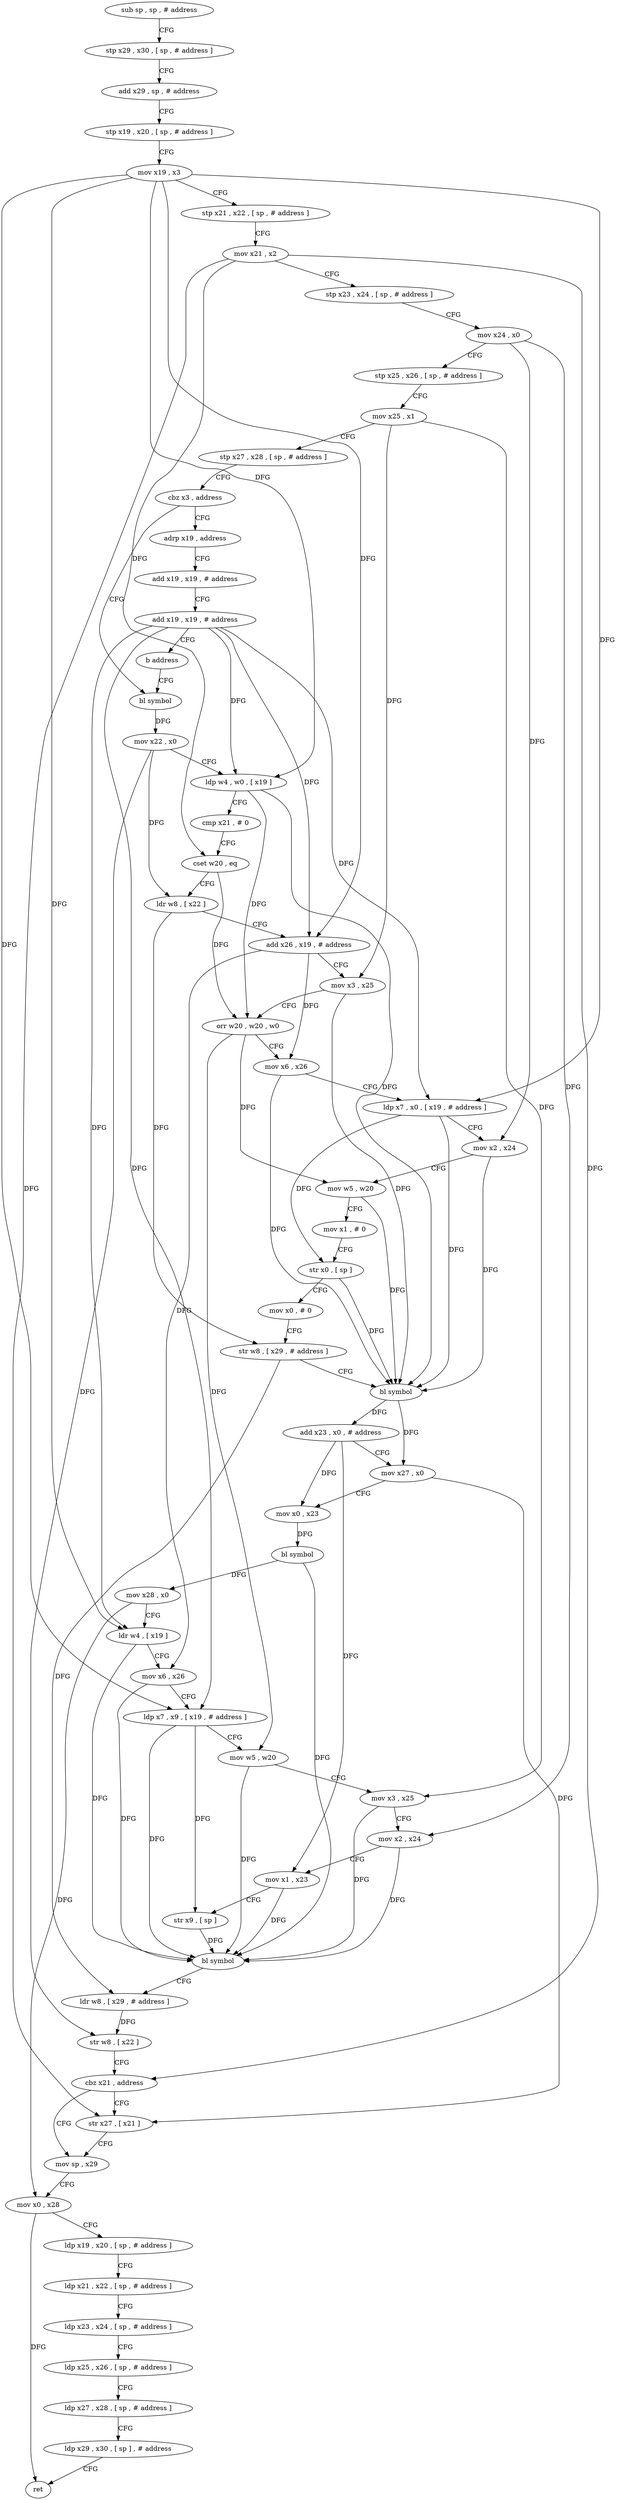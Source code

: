 digraph "func" {
"4316944" [label = "sub sp , sp , # address" ]
"4316948" [label = "stp x29 , x30 , [ sp , # address ]" ]
"4316952" [label = "add x29 , sp , # address" ]
"4316956" [label = "stp x19 , x20 , [ sp , # address ]" ]
"4316960" [label = "mov x19 , x3" ]
"4316964" [label = "stp x21 , x22 , [ sp , # address ]" ]
"4316968" [label = "mov x21 , x2" ]
"4316972" [label = "stp x23 , x24 , [ sp , # address ]" ]
"4316976" [label = "mov x24 , x0" ]
"4316980" [label = "stp x25 , x26 , [ sp , # address ]" ]
"4316984" [label = "mov x25 , x1" ]
"4316988" [label = "stp x27 , x28 , [ sp , # address ]" ]
"4316992" [label = "cbz x3 , address" ]
"4317176" [label = "adrp x19 , address" ]
"4316996" [label = "bl symbol" ]
"4317180" [label = "add x19 , x19 , # address" ]
"4317184" [label = "add x19 , x19 , # address" ]
"4317188" [label = "b address" ]
"4317000" [label = "mov x22 , x0" ]
"4317004" [label = "ldp w4 , w0 , [ x19 ]" ]
"4317008" [label = "cmp x21 , # 0" ]
"4317012" [label = "cset w20 , eq" ]
"4317016" [label = "ldr w8 , [ x22 ]" ]
"4317020" [label = "add x26 , x19 , # address" ]
"4317024" [label = "mov x3 , x25" ]
"4317028" [label = "orr w20 , w20 , w0" ]
"4317032" [label = "mov x6 , x26" ]
"4317036" [label = "ldp x7 , x0 , [ x19 , # address ]" ]
"4317040" [label = "mov x2 , x24" ]
"4317044" [label = "mov w5 , w20" ]
"4317048" [label = "mov x1 , # 0" ]
"4317052" [label = "str x0 , [ sp ]" ]
"4317056" [label = "mov x0 , # 0" ]
"4317060" [label = "str w8 , [ x29 , # address ]" ]
"4317064" [label = "bl symbol" ]
"4317068" [label = "add x23 , x0 , # address" ]
"4317072" [label = "mov x27 , x0" ]
"4317076" [label = "mov x0 , x23" ]
"4317080" [label = "bl symbol" ]
"4317084" [label = "mov x28 , x0" ]
"4317088" [label = "ldr w4 , [ x19 ]" ]
"4317092" [label = "mov x6 , x26" ]
"4317096" [label = "ldp x7 , x9 , [ x19 , # address ]" ]
"4317100" [label = "mov w5 , w20" ]
"4317104" [label = "mov x3 , x25" ]
"4317108" [label = "mov x2 , x24" ]
"4317112" [label = "mov x1 , x23" ]
"4317116" [label = "str x9 , [ sp ]" ]
"4317120" [label = "bl symbol" ]
"4317124" [label = "ldr w8 , [ x29 , # address ]" ]
"4317128" [label = "str w8 , [ x22 ]" ]
"4317132" [label = "cbz x21 , address" ]
"4317140" [label = "mov sp , x29" ]
"4317136" [label = "str x27 , [ x21 ]" ]
"4317144" [label = "mov x0 , x28" ]
"4317148" [label = "ldp x19 , x20 , [ sp , # address ]" ]
"4317152" [label = "ldp x21 , x22 , [ sp , # address ]" ]
"4317156" [label = "ldp x23 , x24 , [ sp , # address ]" ]
"4317160" [label = "ldp x25 , x26 , [ sp , # address ]" ]
"4317164" [label = "ldp x27 , x28 , [ sp , # address ]" ]
"4317168" [label = "ldp x29 , x30 , [ sp ] , # address" ]
"4317172" [label = "ret" ]
"4316944" -> "4316948" [ label = "CFG" ]
"4316948" -> "4316952" [ label = "CFG" ]
"4316952" -> "4316956" [ label = "CFG" ]
"4316956" -> "4316960" [ label = "CFG" ]
"4316960" -> "4316964" [ label = "CFG" ]
"4316960" -> "4317004" [ label = "DFG" ]
"4316960" -> "4317020" [ label = "DFG" ]
"4316960" -> "4317036" [ label = "DFG" ]
"4316960" -> "4317088" [ label = "DFG" ]
"4316960" -> "4317096" [ label = "DFG" ]
"4316964" -> "4316968" [ label = "CFG" ]
"4316968" -> "4316972" [ label = "CFG" ]
"4316968" -> "4317012" [ label = "DFG" ]
"4316968" -> "4317132" [ label = "DFG" ]
"4316968" -> "4317136" [ label = "DFG" ]
"4316972" -> "4316976" [ label = "CFG" ]
"4316976" -> "4316980" [ label = "CFG" ]
"4316976" -> "4317040" [ label = "DFG" ]
"4316976" -> "4317108" [ label = "DFG" ]
"4316980" -> "4316984" [ label = "CFG" ]
"4316984" -> "4316988" [ label = "CFG" ]
"4316984" -> "4317024" [ label = "DFG" ]
"4316984" -> "4317104" [ label = "DFG" ]
"4316988" -> "4316992" [ label = "CFG" ]
"4316992" -> "4317176" [ label = "CFG" ]
"4316992" -> "4316996" [ label = "CFG" ]
"4317176" -> "4317180" [ label = "CFG" ]
"4316996" -> "4317000" [ label = "DFG" ]
"4317180" -> "4317184" [ label = "CFG" ]
"4317184" -> "4317188" [ label = "CFG" ]
"4317184" -> "4317004" [ label = "DFG" ]
"4317184" -> "4317020" [ label = "DFG" ]
"4317184" -> "4317036" [ label = "DFG" ]
"4317184" -> "4317088" [ label = "DFG" ]
"4317184" -> "4317096" [ label = "DFG" ]
"4317188" -> "4316996" [ label = "CFG" ]
"4317000" -> "4317004" [ label = "CFG" ]
"4317000" -> "4317016" [ label = "DFG" ]
"4317000" -> "4317128" [ label = "DFG" ]
"4317004" -> "4317008" [ label = "CFG" ]
"4317004" -> "4317064" [ label = "DFG" ]
"4317004" -> "4317028" [ label = "DFG" ]
"4317008" -> "4317012" [ label = "CFG" ]
"4317012" -> "4317016" [ label = "CFG" ]
"4317012" -> "4317028" [ label = "DFG" ]
"4317016" -> "4317020" [ label = "CFG" ]
"4317016" -> "4317060" [ label = "DFG" ]
"4317020" -> "4317024" [ label = "CFG" ]
"4317020" -> "4317032" [ label = "DFG" ]
"4317020" -> "4317092" [ label = "DFG" ]
"4317024" -> "4317028" [ label = "CFG" ]
"4317024" -> "4317064" [ label = "DFG" ]
"4317028" -> "4317032" [ label = "CFG" ]
"4317028" -> "4317044" [ label = "DFG" ]
"4317028" -> "4317100" [ label = "DFG" ]
"4317032" -> "4317036" [ label = "CFG" ]
"4317032" -> "4317064" [ label = "DFG" ]
"4317036" -> "4317040" [ label = "CFG" ]
"4317036" -> "4317064" [ label = "DFG" ]
"4317036" -> "4317052" [ label = "DFG" ]
"4317040" -> "4317044" [ label = "CFG" ]
"4317040" -> "4317064" [ label = "DFG" ]
"4317044" -> "4317048" [ label = "CFG" ]
"4317044" -> "4317064" [ label = "DFG" ]
"4317048" -> "4317052" [ label = "CFG" ]
"4317052" -> "4317056" [ label = "CFG" ]
"4317052" -> "4317064" [ label = "DFG" ]
"4317056" -> "4317060" [ label = "CFG" ]
"4317060" -> "4317064" [ label = "CFG" ]
"4317060" -> "4317124" [ label = "DFG" ]
"4317064" -> "4317068" [ label = "DFG" ]
"4317064" -> "4317072" [ label = "DFG" ]
"4317068" -> "4317072" [ label = "CFG" ]
"4317068" -> "4317076" [ label = "DFG" ]
"4317068" -> "4317112" [ label = "DFG" ]
"4317072" -> "4317076" [ label = "CFG" ]
"4317072" -> "4317136" [ label = "DFG" ]
"4317076" -> "4317080" [ label = "DFG" ]
"4317080" -> "4317084" [ label = "DFG" ]
"4317080" -> "4317120" [ label = "DFG" ]
"4317084" -> "4317088" [ label = "CFG" ]
"4317084" -> "4317144" [ label = "DFG" ]
"4317088" -> "4317092" [ label = "CFG" ]
"4317088" -> "4317120" [ label = "DFG" ]
"4317092" -> "4317096" [ label = "CFG" ]
"4317092" -> "4317120" [ label = "DFG" ]
"4317096" -> "4317100" [ label = "CFG" ]
"4317096" -> "4317120" [ label = "DFG" ]
"4317096" -> "4317116" [ label = "DFG" ]
"4317100" -> "4317104" [ label = "CFG" ]
"4317100" -> "4317120" [ label = "DFG" ]
"4317104" -> "4317108" [ label = "CFG" ]
"4317104" -> "4317120" [ label = "DFG" ]
"4317108" -> "4317112" [ label = "CFG" ]
"4317108" -> "4317120" [ label = "DFG" ]
"4317112" -> "4317116" [ label = "CFG" ]
"4317112" -> "4317120" [ label = "DFG" ]
"4317116" -> "4317120" [ label = "DFG" ]
"4317120" -> "4317124" [ label = "CFG" ]
"4317124" -> "4317128" [ label = "DFG" ]
"4317128" -> "4317132" [ label = "CFG" ]
"4317132" -> "4317140" [ label = "CFG" ]
"4317132" -> "4317136" [ label = "CFG" ]
"4317140" -> "4317144" [ label = "CFG" ]
"4317136" -> "4317140" [ label = "CFG" ]
"4317144" -> "4317148" [ label = "CFG" ]
"4317144" -> "4317172" [ label = "DFG" ]
"4317148" -> "4317152" [ label = "CFG" ]
"4317152" -> "4317156" [ label = "CFG" ]
"4317156" -> "4317160" [ label = "CFG" ]
"4317160" -> "4317164" [ label = "CFG" ]
"4317164" -> "4317168" [ label = "CFG" ]
"4317168" -> "4317172" [ label = "CFG" ]
}
